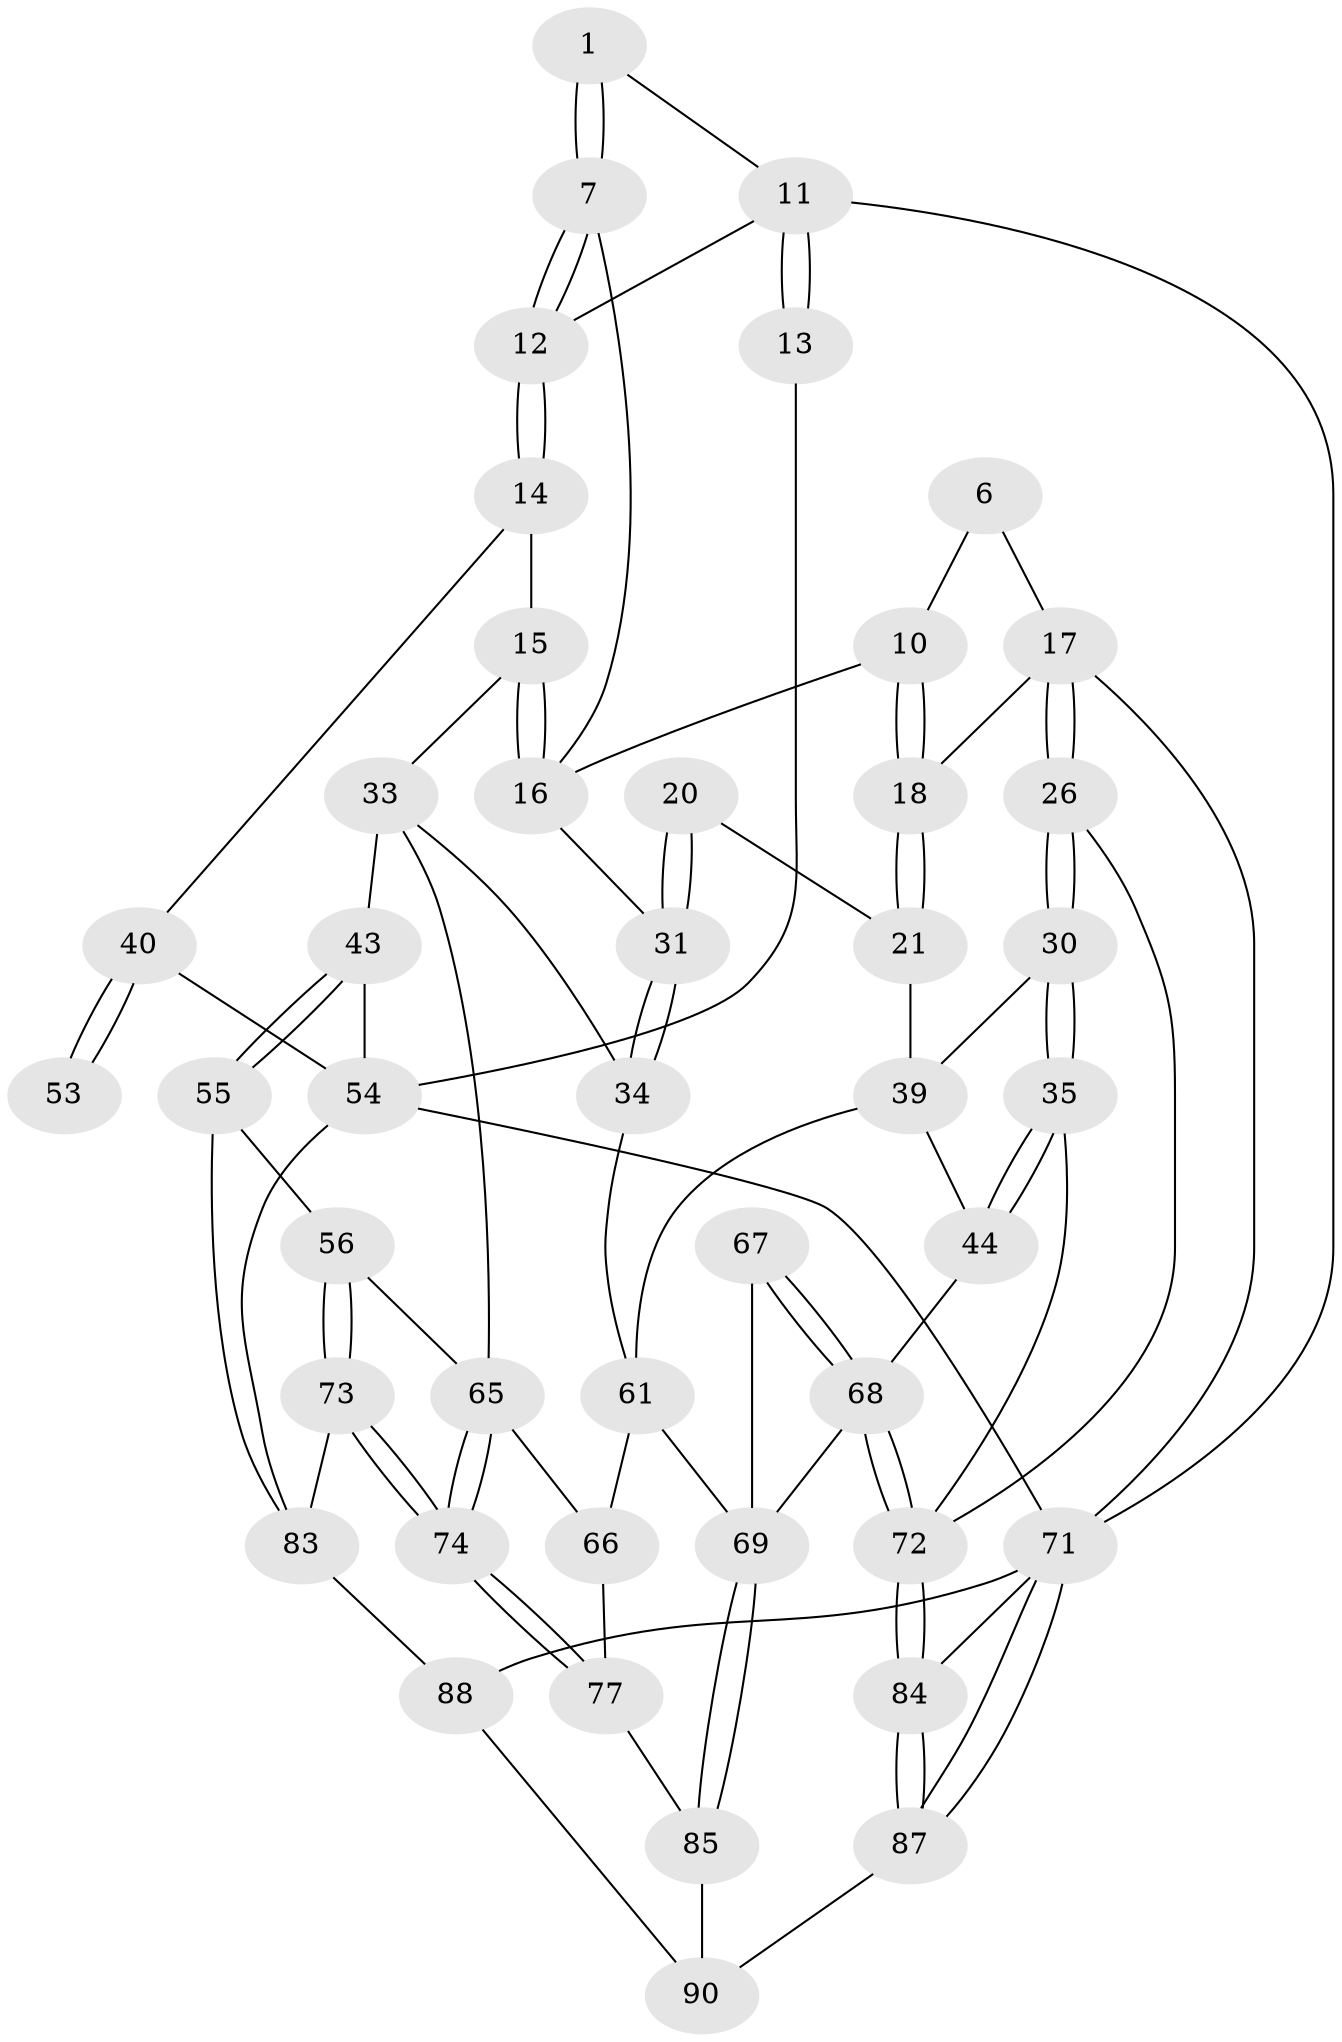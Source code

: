 // original degree distribution, {3: 0.03333333333333333, 4: 0.2111111111111111, 6: 0.2111111111111111, 5: 0.5444444444444444}
// Generated by graph-tools (version 1.1) at 2025/59/03/09/25 04:59:53]
// undirected, 45 vertices, 97 edges
graph export_dot {
graph [start="1"]
  node [color=gray90,style=filled];
  1 [pos="+0.662617761752241+0"];
  6 [pos="+0.43560020380458403+0"];
  7 [pos="+0.689079261413587+0"];
  10 [pos="+0.4253103873778425+0.09356662025760766"];
  11 [pos="+0.8651668132828891+0.1095027859988253",super="+3"];
  12 [pos="+0.8414233865577218+0.15285943885741765"];
  13 [pos="+1+0"];
  14 [pos="+0.8458584635066372+0.26487779790715266"];
  15 [pos="+0.7945721240696628+0.2854939035959181"];
  16 [pos="+0.7323098663541309+0.2630443025211736",super="+9"];
  17 [pos="+0.16507839181315836+0.14748280981172565",super="+5"];
  18 [pos="+0.32711108162840924+0.1588915706679537"];
  20 [pos="+0.44391714462673904+0.3547720648294861"];
  21 [pos="+0.3454838292236522+0.30648212376321826"];
  26 [pos="+0.1479969340869+0.2194803458537541"];
  30 [pos="+0.1861870901365533+0.35030021166881037"];
  31 [pos="+0.49007133548580334+0.45044515702159793",super="+22+19"];
  33 [pos="+0.6041560081100319+0.5033770775488451",super="+32"];
  34 [pos="+0.49315029343139183+0.4764464881204181"];
  35 [pos="+0.09133282140074844+0.41142244396964667"];
  39 [pos="+0.280123265564575+0.4988015817579208",super="+29"];
  40 [pos="+0.9097893982532983+0.47798807961855455",super="+25"];
  43 [pos="+0.7659019350374865+0.5132572294520791",super="+42"];
  44 [pos="+0.1737799624718639+0.5292428849880325"];
  53 [pos="+0.9715601543645503+0.4948690404898889"];
  54 [pos="+0.9462315482440845+0.6658525483032219",super="+51+41+52"];
  55 [pos="+0.7624113044989356+0.7035583349449724"];
  56 [pos="+0.7368414560070922+0.7110967422034364"];
  61 [pos="+0.437590809297022+0.6223874736936904",super="+37+38"];
  65 [pos="+0.6132419972710805+0.6789934208751304",super="+57"];
  66 [pos="+0.5241212812050128+0.7061192325413106"];
  67 [pos="+0.2170802236003211+0.7762795985487068"];
  68 [pos="+0.18574407739354887+0.7840233204125627",super="+49+48+59"];
  69 [pos="+0.29236987823949107+0.7777906624997806",super="+63"];
  71 [pos="+0+1",super="+4+64"];
  72 [pos="+0.16091583734464+0.7976338665779202",super="+46+45+36"];
  73 [pos="+0.6907672150232235+0.8109216707296011"];
  74 [pos="+0.5974223116030384+0.8626418927070099"];
  77 [pos="+0.5887493708906942+0.8693750063640114",super="+75"];
  83 [pos="+0.7581311804353337+0.8794726806395791",super="+82"];
  84 [pos="+0.13100824788146365+0.832805412615171",super="+70"];
  85 [pos="+0.4285774604046434+0.9756770694419844",super="+79+76"];
  87 [pos="+0.24589918564750424+1"];
  88 [pos="+0.6739797115004156+0.9221927750694137",super="+81"];
  90 [pos="+0.8379364740066348+1",super="+89+86"];
  1 -- 7;
  1 -- 7;
  1 -- 11;
  6 -- 10;
  6 -- 17;
  7 -- 12;
  7 -- 12;
  7 -- 16;
  10 -- 18;
  10 -- 18;
  10 -- 16;
  11 -- 12;
  11 -- 13 [weight=2];
  11 -- 13;
  11 -- 71 [weight=2];
  12 -- 14;
  12 -- 14;
  13 -- 54;
  14 -- 15;
  14 -- 40;
  15 -- 16;
  15 -- 16;
  15 -- 33;
  16 -- 31 [weight=2];
  17 -- 18;
  17 -- 26;
  17 -- 26;
  17 -- 71;
  18 -- 21;
  18 -- 21;
  20 -- 21;
  20 -- 31 [weight=2];
  20 -- 31;
  21 -- 39;
  26 -- 30;
  26 -- 30;
  26 -- 72;
  30 -- 35;
  30 -- 35;
  30 -- 39;
  31 -- 34;
  31 -- 34;
  33 -- 34;
  33 -- 65;
  33 -- 43;
  34 -- 61;
  35 -- 44;
  35 -- 44;
  35 -- 72;
  39 -- 44;
  39 -- 61;
  40 -- 53 [weight=2];
  40 -- 53;
  40 -- 54 [weight=2];
  43 -- 55;
  43 -- 55;
  43 -- 54 [weight=2];
  44 -- 68;
  54 -- 71;
  54 -- 83;
  55 -- 56;
  55 -- 83;
  56 -- 73;
  56 -- 73;
  56 -- 65;
  61 -- 66;
  61 -- 69 [weight=2];
  65 -- 66;
  65 -- 74;
  65 -- 74;
  66 -- 77;
  67 -- 68 [weight=2];
  67 -- 68;
  67 -- 69;
  68 -- 72 [weight=2];
  68 -- 72;
  68 -- 69;
  69 -- 85 [weight=2];
  69 -- 85;
  71 -- 87;
  71 -- 87;
  71 -- 88;
  71 -- 84 [weight=2];
  72 -- 84 [weight=3];
  72 -- 84;
  73 -- 74;
  73 -- 74;
  73 -- 83;
  74 -- 77;
  74 -- 77;
  77 -- 85 [weight=2];
  83 -- 88 [weight=2];
  84 -- 87;
  84 -- 87;
  85 -- 90 [weight=2];
  87 -- 90;
  88 -- 90 [weight=2];
}
